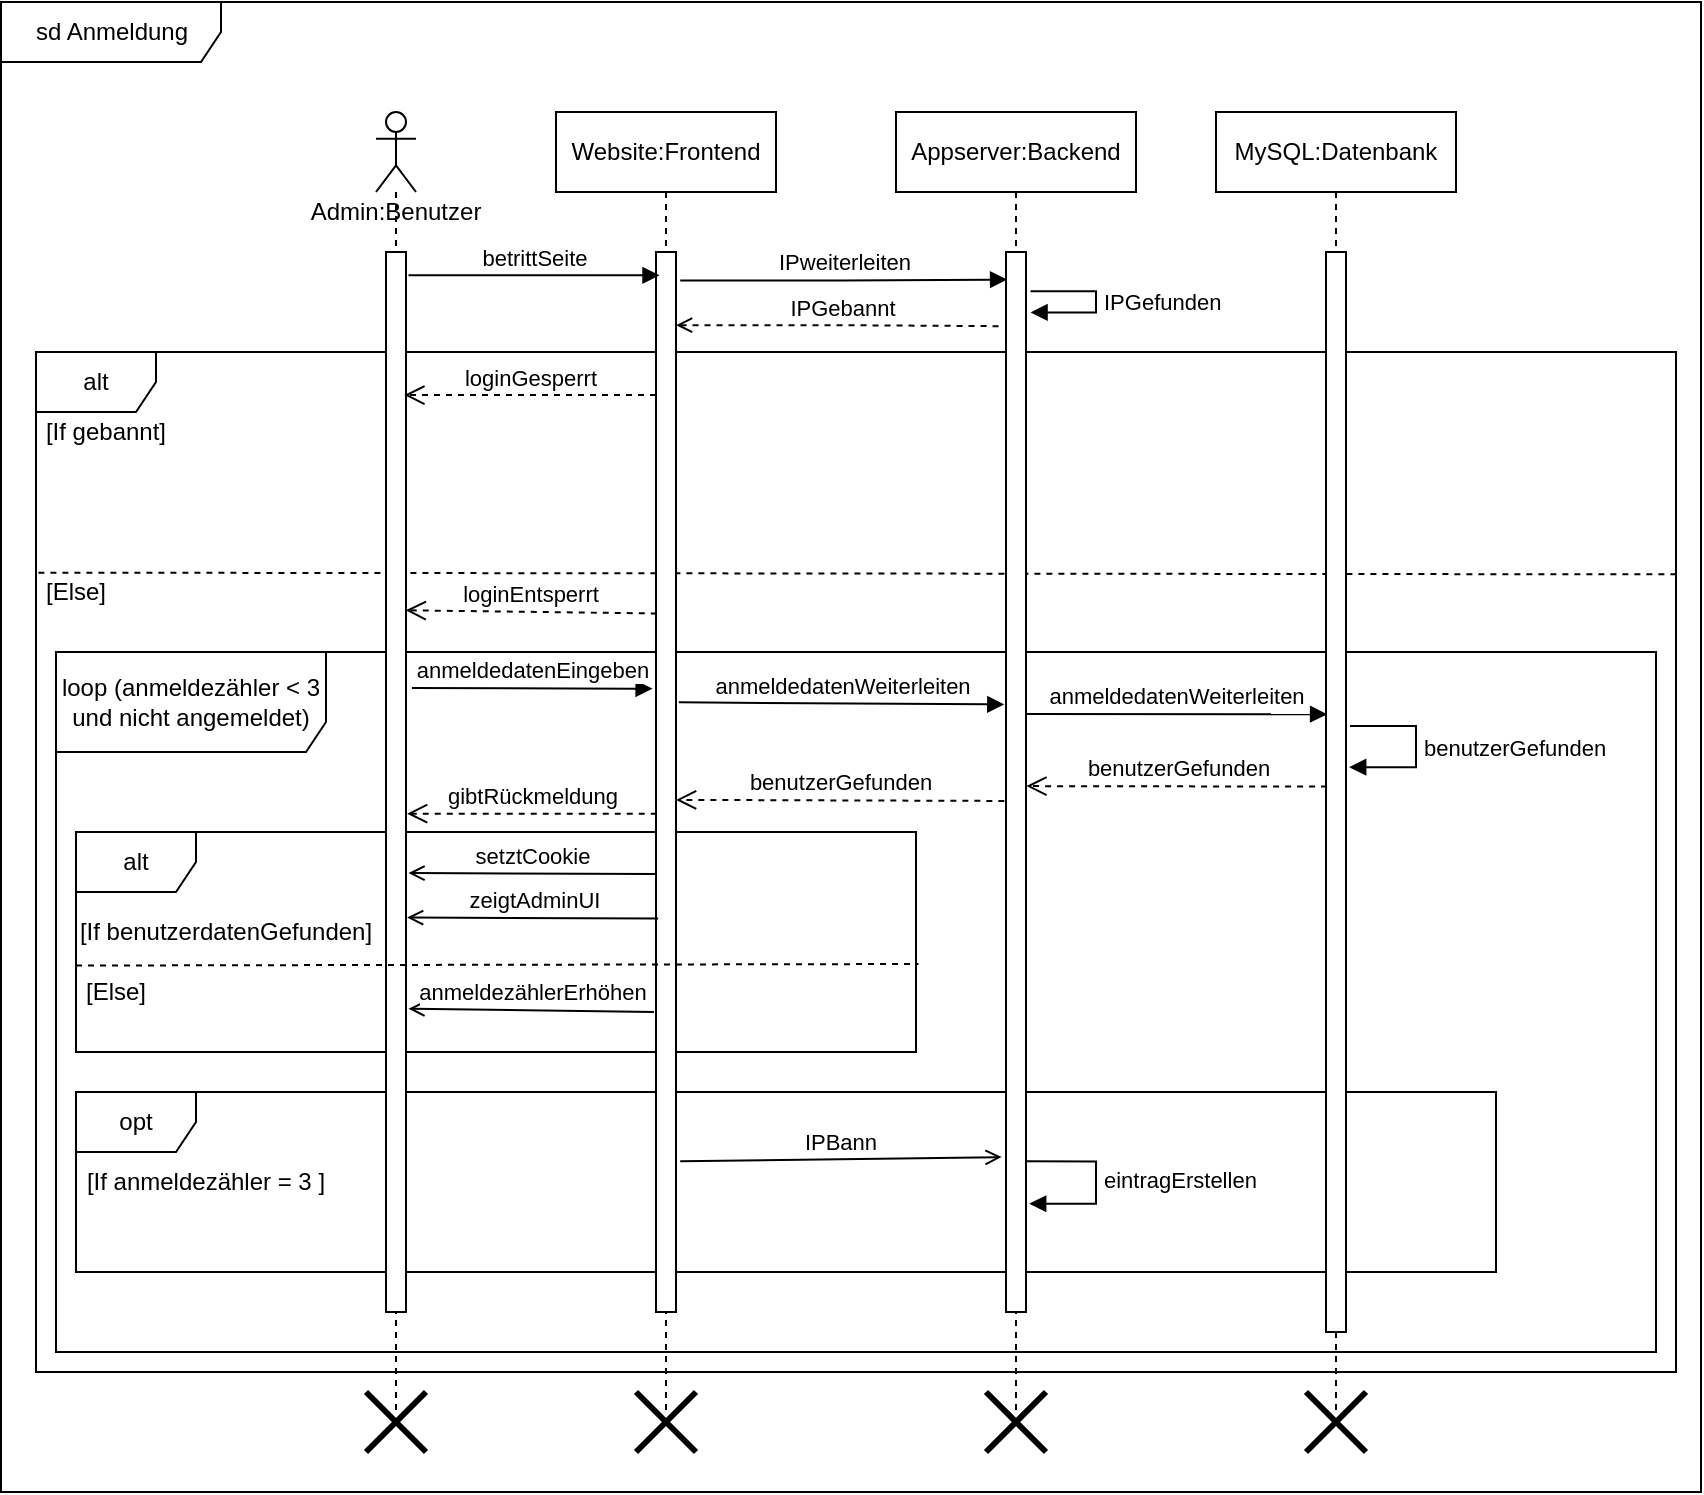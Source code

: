 <mxfile version="14.6.10" type="device"><diagram id="KUFCG9XS5_rMdURM518n" name="Page-1"><mxGraphModel dx="2221" dy="775" grid="1" gridSize="10" guides="1" tooltips="1" connect="1" arrows="1" fold="1" page="1" pageScale="1" pageWidth="827" pageHeight="1169" math="0" shadow="0"><root><mxCell id="0"/><mxCell id="1" parent="0"/><mxCell id="MYDg2ZYoPEsBwq0fTMMa-4" value="sd Anmeldung" style="shape=umlFrame;whiteSpace=wrap;html=1;width=110;height=30;" vertex="1" parent="1"><mxGeometry x="-147.5" y="5" width="850" height="745" as="geometry"/></mxCell><mxCell id="MYDg2ZYoPEsBwq0fTMMa-48" value="alt" style="shape=umlFrame;whiteSpace=wrap;html=1;" vertex="1" parent="1"><mxGeometry x="-130" y="180" width="820" height="510" as="geometry"/></mxCell><mxCell id="MYDg2ZYoPEsBwq0fTMMa-51" value="" style="endArrow=none;dashed=1;html=1;rounded=0;exitX=0.022;exitY=0.383;exitDx=0;exitDy=0;exitPerimeter=0;entryX=1.003;entryY=0.218;entryDx=0;entryDy=0;entryPerimeter=0;" edge="1" parent="1" source="MYDg2ZYoPEsBwq0fTMMa-4" target="MYDg2ZYoPEsBwq0fTMMa-48"><mxGeometry width="50" height="50" relative="1" as="geometry"><mxPoint x="170" y="420" as="sourcePoint"/><mxPoint x="690" y="290" as="targetPoint"/></mxGeometry></mxCell><mxCell id="MYDg2ZYoPEsBwq0fTMMa-38" value="loop (anmeldezähler &amp;lt; 3 und nicht angemeldet)" style="shape=umlFrame;whiteSpace=wrap;html=1;width=135;height=50;" vertex="1" parent="1"><mxGeometry x="-120" y="330" width="800" height="350" as="geometry"/></mxCell><mxCell id="MYDg2ZYoPEsBwq0fTMMa-41" value="opt" style="shape=umlFrame;whiteSpace=wrap;html=1;" vertex="1" parent="1"><mxGeometry x="-110" y="550" width="710" height="90" as="geometry"/></mxCell><mxCell id="MYDg2ZYoPEsBwq0fTMMa-24" value="alt" style="shape=umlFrame;whiteSpace=wrap;html=1;" vertex="1" parent="1"><mxGeometry x="-110" y="420" width="420" height="110" as="geometry"/></mxCell><mxCell id="MYDg2ZYoPEsBwq0fTMMa-1" value="Admin:Benutzer" style="shape=umlLifeline;participant=umlActor;perimeter=lifelinePerimeter;whiteSpace=wrap;html=1;container=1;collapsible=0;recursiveResize=0;verticalAlign=top;spacingTop=36;outlineConnect=0;" vertex="1" parent="1"><mxGeometry x="40" y="60" width="20" height="650" as="geometry"/></mxCell><mxCell id="MYDg2ZYoPEsBwq0fTMMa-10" value="" style="html=1;points=[];perimeter=orthogonalPerimeter;" vertex="1" parent="MYDg2ZYoPEsBwq0fTMMa-1"><mxGeometry x="5" y="70" width="10" height="530" as="geometry"/></mxCell><mxCell id="MYDg2ZYoPEsBwq0fTMMa-2" value="Website:Frontend" style="shape=umlLifeline;perimeter=lifelinePerimeter;whiteSpace=wrap;html=1;container=1;collapsible=0;recursiveResize=0;outlineConnect=0;" vertex="1" parent="1"><mxGeometry x="130" y="60" width="110" height="650" as="geometry"/></mxCell><mxCell id="MYDg2ZYoPEsBwq0fTMMa-11" value="" style="html=1;points=[];perimeter=orthogonalPerimeter;" vertex="1" parent="MYDg2ZYoPEsBwq0fTMMa-2"><mxGeometry x="50" y="70" width="10" height="530" as="geometry"/></mxCell><mxCell id="MYDg2ZYoPEsBwq0fTMMa-3" value="Appserver:Backend" style="shape=umlLifeline;perimeter=lifelinePerimeter;whiteSpace=wrap;html=1;container=1;collapsible=0;recursiveResize=0;outlineConnect=0;" vertex="1" parent="1"><mxGeometry x="300" y="60" width="120" height="650" as="geometry"/></mxCell><mxCell id="MYDg2ZYoPEsBwq0fTMMa-12" value="" style="html=1;points=[];perimeter=orthogonalPerimeter;" vertex="1" parent="MYDg2ZYoPEsBwq0fTMMa-3"><mxGeometry x="55" y="70" width="10" height="530" as="geometry"/></mxCell><mxCell id="MYDg2ZYoPEsBwq0fTMMa-56" value="eintragErstellen" style="edgeStyle=orthogonalEdgeStyle;html=1;align=left;spacingLeft=2;endArrow=block;rounded=0;entryX=1.159;entryY=0.879;exitX=0.952;exitY=0.839;exitDx=0;exitDy=0;exitPerimeter=0;entryDx=0;entryDy=0;entryPerimeter=0;" edge="1" parent="MYDg2ZYoPEsBwq0fTMMa-3"><mxGeometry relative="1" as="geometry"><mxPoint x="64.52" y="524.67" as="sourcePoint"/><Array as="points"><mxPoint x="100" y="525"/><mxPoint x="100" y="546"/></Array><mxPoint x="66.59" y="545.87" as="targetPoint"/></mxGeometry></mxCell><mxCell id="MYDg2ZYoPEsBwq0fTMMa-63" value="IPGefunden" style="edgeStyle=orthogonalEdgeStyle;html=1;align=left;spacingLeft=2;endArrow=block;rounded=0;entryX=1.228;entryY=0.057;exitX=1.228;exitY=0.037;exitDx=0;exitDy=0;exitPerimeter=0;entryDx=0;entryDy=0;entryPerimeter=0;" edge="1" target="MYDg2ZYoPEsBwq0fTMMa-12" parent="MYDg2ZYoPEsBwq0fTMMa-3" source="MYDg2ZYoPEsBwq0fTMMa-12"><mxGeometry relative="1" as="geometry"><mxPoint x="70" y="90" as="sourcePoint"/><Array as="points"><mxPoint x="100" y="90"/><mxPoint x="100" y="100"/></Array><mxPoint x="75" y="110" as="targetPoint"/></mxGeometry></mxCell><mxCell id="MYDg2ZYoPEsBwq0fTMMa-5" value="" style="shape=umlDestroy;whiteSpace=wrap;html=1;strokeWidth=3;" vertex="1" parent="1"><mxGeometry x="35" y="700" width="30" height="30" as="geometry"/></mxCell><mxCell id="MYDg2ZYoPEsBwq0fTMMa-6" value="" style="shape=umlDestroy;whiteSpace=wrap;html=1;strokeWidth=3;" vertex="1" parent="1"><mxGeometry x="170" y="700" width="30" height="30" as="geometry"/></mxCell><mxCell id="MYDg2ZYoPEsBwq0fTMMa-8" value="MySQL:Datenbank" style="shape=umlLifeline;perimeter=lifelinePerimeter;whiteSpace=wrap;html=1;container=1;collapsible=0;recursiveResize=0;outlineConnect=0;size=40;" vertex="1" parent="1"><mxGeometry x="460" y="60" width="120" height="650" as="geometry"/></mxCell><mxCell id="MYDg2ZYoPEsBwq0fTMMa-13" value="" style="html=1;points=[];perimeter=orthogonalPerimeter;" vertex="1" parent="MYDg2ZYoPEsBwq0fTMMa-8"><mxGeometry x="55" y="70" width="10" height="540" as="geometry"/></mxCell><mxCell id="MYDg2ZYoPEsBwq0fTMMa-59" value="benutzerGefunden" style="edgeStyle=orthogonalEdgeStyle;html=1;align=left;spacingLeft=2;endArrow=block;rounded=0;entryX=1.159;entryY=0.477;entryDx=0;entryDy=0;entryPerimeter=0;" edge="1" target="MYDg2ZYoPEsBwq0fTMMa-13" parent="MYDg2ZYoPEsBwq0fTMMa-8"><mxGeometry relative="1" as="geometry"><mxPoint x="67" y="307" as="sourcePoint"/><Array as="points"><mxPoint x="100" y="307"/><mxPoint x="100" y="328"/></Array><mxPoint x="75" y="327.48" as="targetPoint"/></mxGeometry></mxCell><mxCell id="MYDg2ZYoPEsBwq0fTMMa-9" value="" style="shape=umlDestroy;whiteSpace=wrap;html=1;strokeWidth=3;" vertex="1" parent="1"><mxGeometry x="505" y="700" width="30" height="30" as="geometry"/></mxCell><mxCell id="MYDg2ZYoPEsBwq0fTMMa-16" value="anmeldedatenEingeben" style="html=1;verticalAlign=bottom;endArrow=block;rounded=0;entryX=-0.169;entryY=0.412;entryDx=0;entryDy=0;entryPerimeter=0;" edge="1" parent="1" target="MYDg2ZYoPEsBwq0fTMMa-11"><mxGeometry width="80" relative="1" as="geometry"><mxPoint x="58" y="348" as="sourcePoint"/><mxPoint x="181" y="340" as="targetPoint"/></mxGeometry></mxCell><mxCell id="MYDg2ZYoPEsBwq0fTMMa-17" value="anmeldedatenWeiterleiten" style="html=1;verticalAlign=bottom;endArrow=block;rounded=0;entryX=-0.083;entryY=0.408;entryDx=0;entryDy=0;entryPerimeter=0;exitX=1.141;exitY=0.406;exitDx=0;exitDy=0;exitPerimeter=0;" edge="1" parent="1"><mxGeometry width="80" relative="1" as="geometry"><mxPoint x="191.41" y="355.18" as="sourcePoint"/><mxPoint x="354.17" y="356.24" as="targetPoint"/></mxGeometry></mxCell><mxCell id="MYDg2ZYoPEsBwq0fTMMa-18" value="anmeldedatenWeiterleiten" style="html=1;verticalAlign=bottom;endArrow=block;rounded=0;entryX=0.055;entryY=0.428;entryDx=0;entryDy=0;entryPerimeter=0;exitX=0.952;exitY=0.417;exitDx=0;exitDy=0;exitPerimeter=0;" edge="1" parent="1" target="MYDg2ZYoPEsBwq0fTMMa-13"><mxGeometry width="80" relative="1" as="geometry"><mxPoint x="364.52" y="361.01" as="sourcePoint"/><mxPoint x="440" y="340" as="targetPoint"/></mxGeometry></mxCell><mxCell id="MYDg2ZYoPEsBwq0fTMMa-21" value="benutzerGefunden" style="html=1;verticalAlign=bottom;endArrow=open;dashed=1;endSize=8;rounded=0;entryX=1.021;entryY=0.485;entryDx=0;entryDy=0;entryPerimeter=0;exitX=0.055;exitY=0.495;exitDx=0;exitDy=0;exitPerimeter=0;" edge="1" parent="1" source="MYDg2ZYoPEsBwq0fTMMa-13"><mxGeometry relative="1" as="geometry"><mxPoint x="500" y="371" as="sourcePoint"/><mxPoint x="365.21" y="397.05" as="targetPoint"/></mxGeometry></mxCell><mxCell id="MYDg2ZYoPEsBwq0fTMMa-22" value="benutzerGefunden" style="html=1;verticalAlign=bottom;endArrow=open;dashed=1;endSize=8;rounded=0;exitX=-0.083;exitY=0.499;exitDx=0;exitDy=0;exitPerimeter=0;entryX=1.003;entryY=0.498;entryDx=0;entryDy=0;entryPerimeter=0;" edge="1" parent="1"><mxGeometry relative="1" as="geometry"><mxPoint x="354.17" y="404.47" as="sourcePoint"/><mxPoint x="190.03" y="403.94" as="targetPoint"/></mxGeometry></mxCell><mxCell id="MYDg2ZYoPEsBwq0fTMMa-23" value="gibtRückmeldung" style="html=1;verticalAlign=bottom;endArrow=open;dashed=1;endSize=8;rounded=0;exitX=0.038;exitY=0.511;exitDx=0;exitDy=0;exitPerimeter=0;entryX=1.055;entryY=0.511;entryDx=0;entryDy=0;entryPerimeter=0;" edge="1" parent="1"><mxGeometry relative="1" as="geometry"><mxPoint x="180.38" y="410.83" as="sourcePoint"/><mxPoint x="55.55" y="410.83" as="targetPoint"/></mxGeometry></mxCell><mxCell id="MYDg2ZYoPEsBwq0fTMMa-7" value="" style="shape=umlDestroy;whiteSpace=wrap;html=1;strokeWidth=3;" vertex="1" parent="1"><mxGeometry x="345" y="700" width="30" height="30" as="geometry"/></mxCell><mxCell id="MYDg2ZYoPEsBwq0fTMMa-28" value="" style="endArrow=none;dashed=1;html=1;rounded=0;edgeStyle=orthogonalEdgeStyle;entryX=1.003;entryY=0.6;entryDx=0;entryDy=0;entryPerimeter=0;exitX=0;exitY=0.607;exitDx=0;exitDy=0;exitPerimeter=0;" edge="1" parent="1" source="MYDg2ZYoPEsBwq0fTMMa-24" target="MYDg2ZYoPEsBwq0fTMMa-24"><mxGeometry width="50" height="50" relative="1" as="geometry"><mxPoint x="-30" y="510" as="sourcePoint"/><mxPoint x="250" y="487" as="targetPoint"/><Array as="points"/></mxGeometry></mxCell><mxCell id="MYDg2ZYoPEsBwq0fTMMa-29" value="[If benutzerdatenGefunden]" style="text;html=1;strokeColor=none;fillColor=none;align=center;verticalAlign=middle;whiteSpace=wrap;rounded=0;" vertex="1" parent="1"><mxGeometry x="-110" y="460" width="150" height="20" as="geometry"/></mxCell><mxCell id="MYDg2ZYoPEsBwq0fTMMa-33" value="[Else]" style="text;html=1;strokeColor=none;fillColor=none;align=center;verticalAlign=middle;whiteSpace=wrap;rounded=0;" vertex="1" parent="1"><mxGeometry x="-110" y="490" width="40" height="20" as="geometry"/></mxCell><mxCell id="MYDg2ZYoPEsBwq0fTMMa-34" value="setztCookie" style="html=1;verticalAlign=bottom;endArrow=none;rounded=0;endFill=0;startArrow=open;startFill=0;exitX=1.124;exitY=0.567;exitDx=0;exitDy=0;exitPerimeter=0;" edge="1" parent="1"><mxGeometry width="80" relative="1" as="geometry"><mxPoint x="56.24" y="440.51" as="sourcePoint"/><mxPoint x="180" y="441" as="targetPoint"/></mxGeometry></mxCell><mxCell id="MYDg2ZYoPEsBwq0fTMMa-35" value="zeigtAdminUI" style="html=1;verticalAlign=bottom;endArrow=none;rounded=0;endFill=0;startArrow=open;startFill=0;entryX=0.107;entryY=0.61;entryDx=0;entryDy=0;entryPerimeter=0;exitX=1.055;exitY=0.609;exitDx=0;exitDy=0;exitPerimeter=0;" edge="1" parent="1"><mxGeometry width="80" relative="1" as="geometry"><mxPoint x="55.55" y="462.77" as="sourcePoint"/><mxPoint x="181.07" y="463.3" as="targetPoint"/></mxGeometry></mxCell><mxCell id="MYDg2ZYoPEsBwq0fTMMa-40" value="anmeldezählerErhöhen" style="html=1;verticalAlign=bottom;endArrow=none;rounded=0;endFill=0;startArrow=open;startFill=0;entryX=-0.1;entryY=0.698;entryDx=0;entryDy=0;entryPerimeter=0;exitX=1.124;exitY=0.695;exitDx=0;exitDy=0;exitPerimeter=0;" edge="1" parent="1"><mxGeometry width="80" relative="1" as="geometry"><mxPoint x="56.24" y="508.35" as="sourcePoint"/><mxPoint x="179" y="509.94" as="targetPoint"/></mxGeometry></mxCell><mxCell id="MYDg2ZYoPEsBwq0fTMMa-42" value="[If anmeldezähler = 3 ]" style="text;html=1;strokeColor=none;fillColor=none;align=center;verticalAlign=middle;whiteSpace=wrap;rounded=0;" vertex="1" parent="1"><mxGeometry x="-120" y="585" width="150" height="20" as="geometry"/></mxCell><mxCell id="MYDg2ZYoPEsBwq0fTMMa-44" value="IPBann" style="html=1;verticalAlign=bottom;endArrow=none;rounded=0;endFill=0;startArrow=open;startFill=0;entryX=1.21;entryY=0.839;entryDx=0;entryDy=0;entryPerimeter=0;exitX=-0.221;exitY=0.835;exitDx=0;exitDy=0;exitPerimeter=0;" edge="1" parent="1"><mxGeometry width="80" relative="1" as="geometry"><mxPoint x="352.79" y="582.55" as="sourcePoint"/><mxPoint x="192.1" y="584.67" as="targetPoint"/></mxGeometry></mxCell><mxCell id="MYDg2ZYoPEsBwq0fTMMa-52" value="[If gebannt]" style="text;html=1;strokeColor=none;fillColor=none;align=center;verticalAlign=middle;whiteSpace=wrap;rounded=0;" vertex="1" parent="1"><mxGeometry x="-130" y="210" width="70" height="20" as="geometry"/></mxCell><mxCell id="MYDg2ZYoPEsBwq0fTMMa-53" value="[Else]" style="text;html=1;strokeColor=none;fillColor=none;align=center;verticalAlign=middle;whiteSpace=wrap;rounded=0;" vertex="1" parent="1"><mxGeometry x="-130" y="290" width="40" height="20" as="geometry"/></mxCell><mxCell id="MYDg2ZYoPEsBwq0fTMMa-60" value="betrittSeite" style="html=1;verticalAlign=bottom;endArrow=block;rounded=0;exitX=1.124;exitY=0.022;exitDx=0;exitDy=0;exitPerimeter=0;entryX=0.176;entryY=0.022;entryDx=0;entryDy=0;entryPerimeter=0;" edge="1" parent="1" source="MYDg2ZYoPEsBwq0fTMMa-10" target="MYDg2ZYoPEsBwq0fTMMa-11"><mxGeometry width="80" relative="1" as="geometry"><mxPoint x="60" y="140" as="sourcePoint"/><mxPoint x="140" y="140" as="targetPoint"/></mxGeometry></mxCell><mxCell id="MYDg2ZYoPEsBwq0fTMMa-61" value="IPweiterleiten" style="html=1;verticalAlign=bottom;endArrow=block;rounded=0;edgeStyle=orthogonalEdgeStyle;exitX=1.21;exitY=0.027;exitDx=0;exitDy=0;exitPerimeter=0;entryX=0.055;entryY=0.026;entryDx=0;entryDy=0;entryPerimeter=0;" edge="1" parent="1" source="MYDg2ZYoPEsBwq0fTMMa-11" target="MYDg2ZYoPEsBwq0fTMMa-12"><mxGeometry width="80" relative="1" as="geometry"><mxPoint x="205" y="140" as="sourcePoint"/><mxPoint x="285" y="140" as="targetPoint"/></mxGeometry></mxCell><mxCell id="MYDg2ZYoPEsBwq0fTMMa-64" value="IPGebannt" style="html=1;verticalAlign=bottom;endArrow=none;rounded=0;edgeStyle=orthogonalEdgeStyle;exitX=1.003;exitY=0.069;exitDx=0;exitDy=0;exitPerimeter=0;entryX=-0.083;entryY=0.07;entryDx=0;entryDy=0;entryPerimeter=0;endFill=0;startArrow=open;startFill=0;dashed=1;" edge="1" parent="1" source="MYDg2ZYoPEsBwq0fTMMa-11" target="MYDg2ZYoPEsBwq0fTMMa-12"><mxGeometry width="80" relative="1" as="geometry"><mxPoint x="120" y="390" as="sourcePoint"/><mxPoint x="200" y="390" as="targetPoint"/></mxGeometry></mxCell><mxCell id="MYDg2ZYoPEsBwq0fTMMa-66" value="loginGesperrt" style="html=1;verticalAlign=bottom;endArrow=open;dashed=1;endSize=8;rounded=0;entryX=0.917;entryY=0.135;entryDx=0;entryDy=0;entryPerimeter=0;" edge="1" parent="1" source="MYDg2ZYoPEsBwq0fTMMa-11" target="MYDg2ZYoPEsBwq0fTMMa-10"><mxGeometry relative="1" as="geometry"><mxPoint x="180" y="202" as="sourcePoint"/><mxPoint x="60.0" y="200.0" as="targetPoint"/></mxGeometry></mxCell><mxCell id="MYDg2ZYoPEsBwq0fTMMa-67" value="loginEntsperrt" style="html=1;verticalAlign=bottom;endArrow=open;dashed=1;endSize=8;rounded=0;entryX=0.986;entryY=0.338;entryDx=0;entryDy=0;entryPerimeter=0;exitX=0.038;exitY=0.341;exitDx=0;exitDy=0;exitPerimeter=0;" edge="1" parent="1" source="MYDg2ZYoPEsBwq0fTMMa-11" target="MYDg2ZYoPEsBwq0fTMMa-10"><mxGeometry relative="1" as="geometry"><mxPoint x="179" y="309" as="sourcePoint"/><mxPoint x="60.0" y="310.0" as="targetPoint"/></mxGeometry></mxCell></root></mxGraphModel></diagram></mxfile>